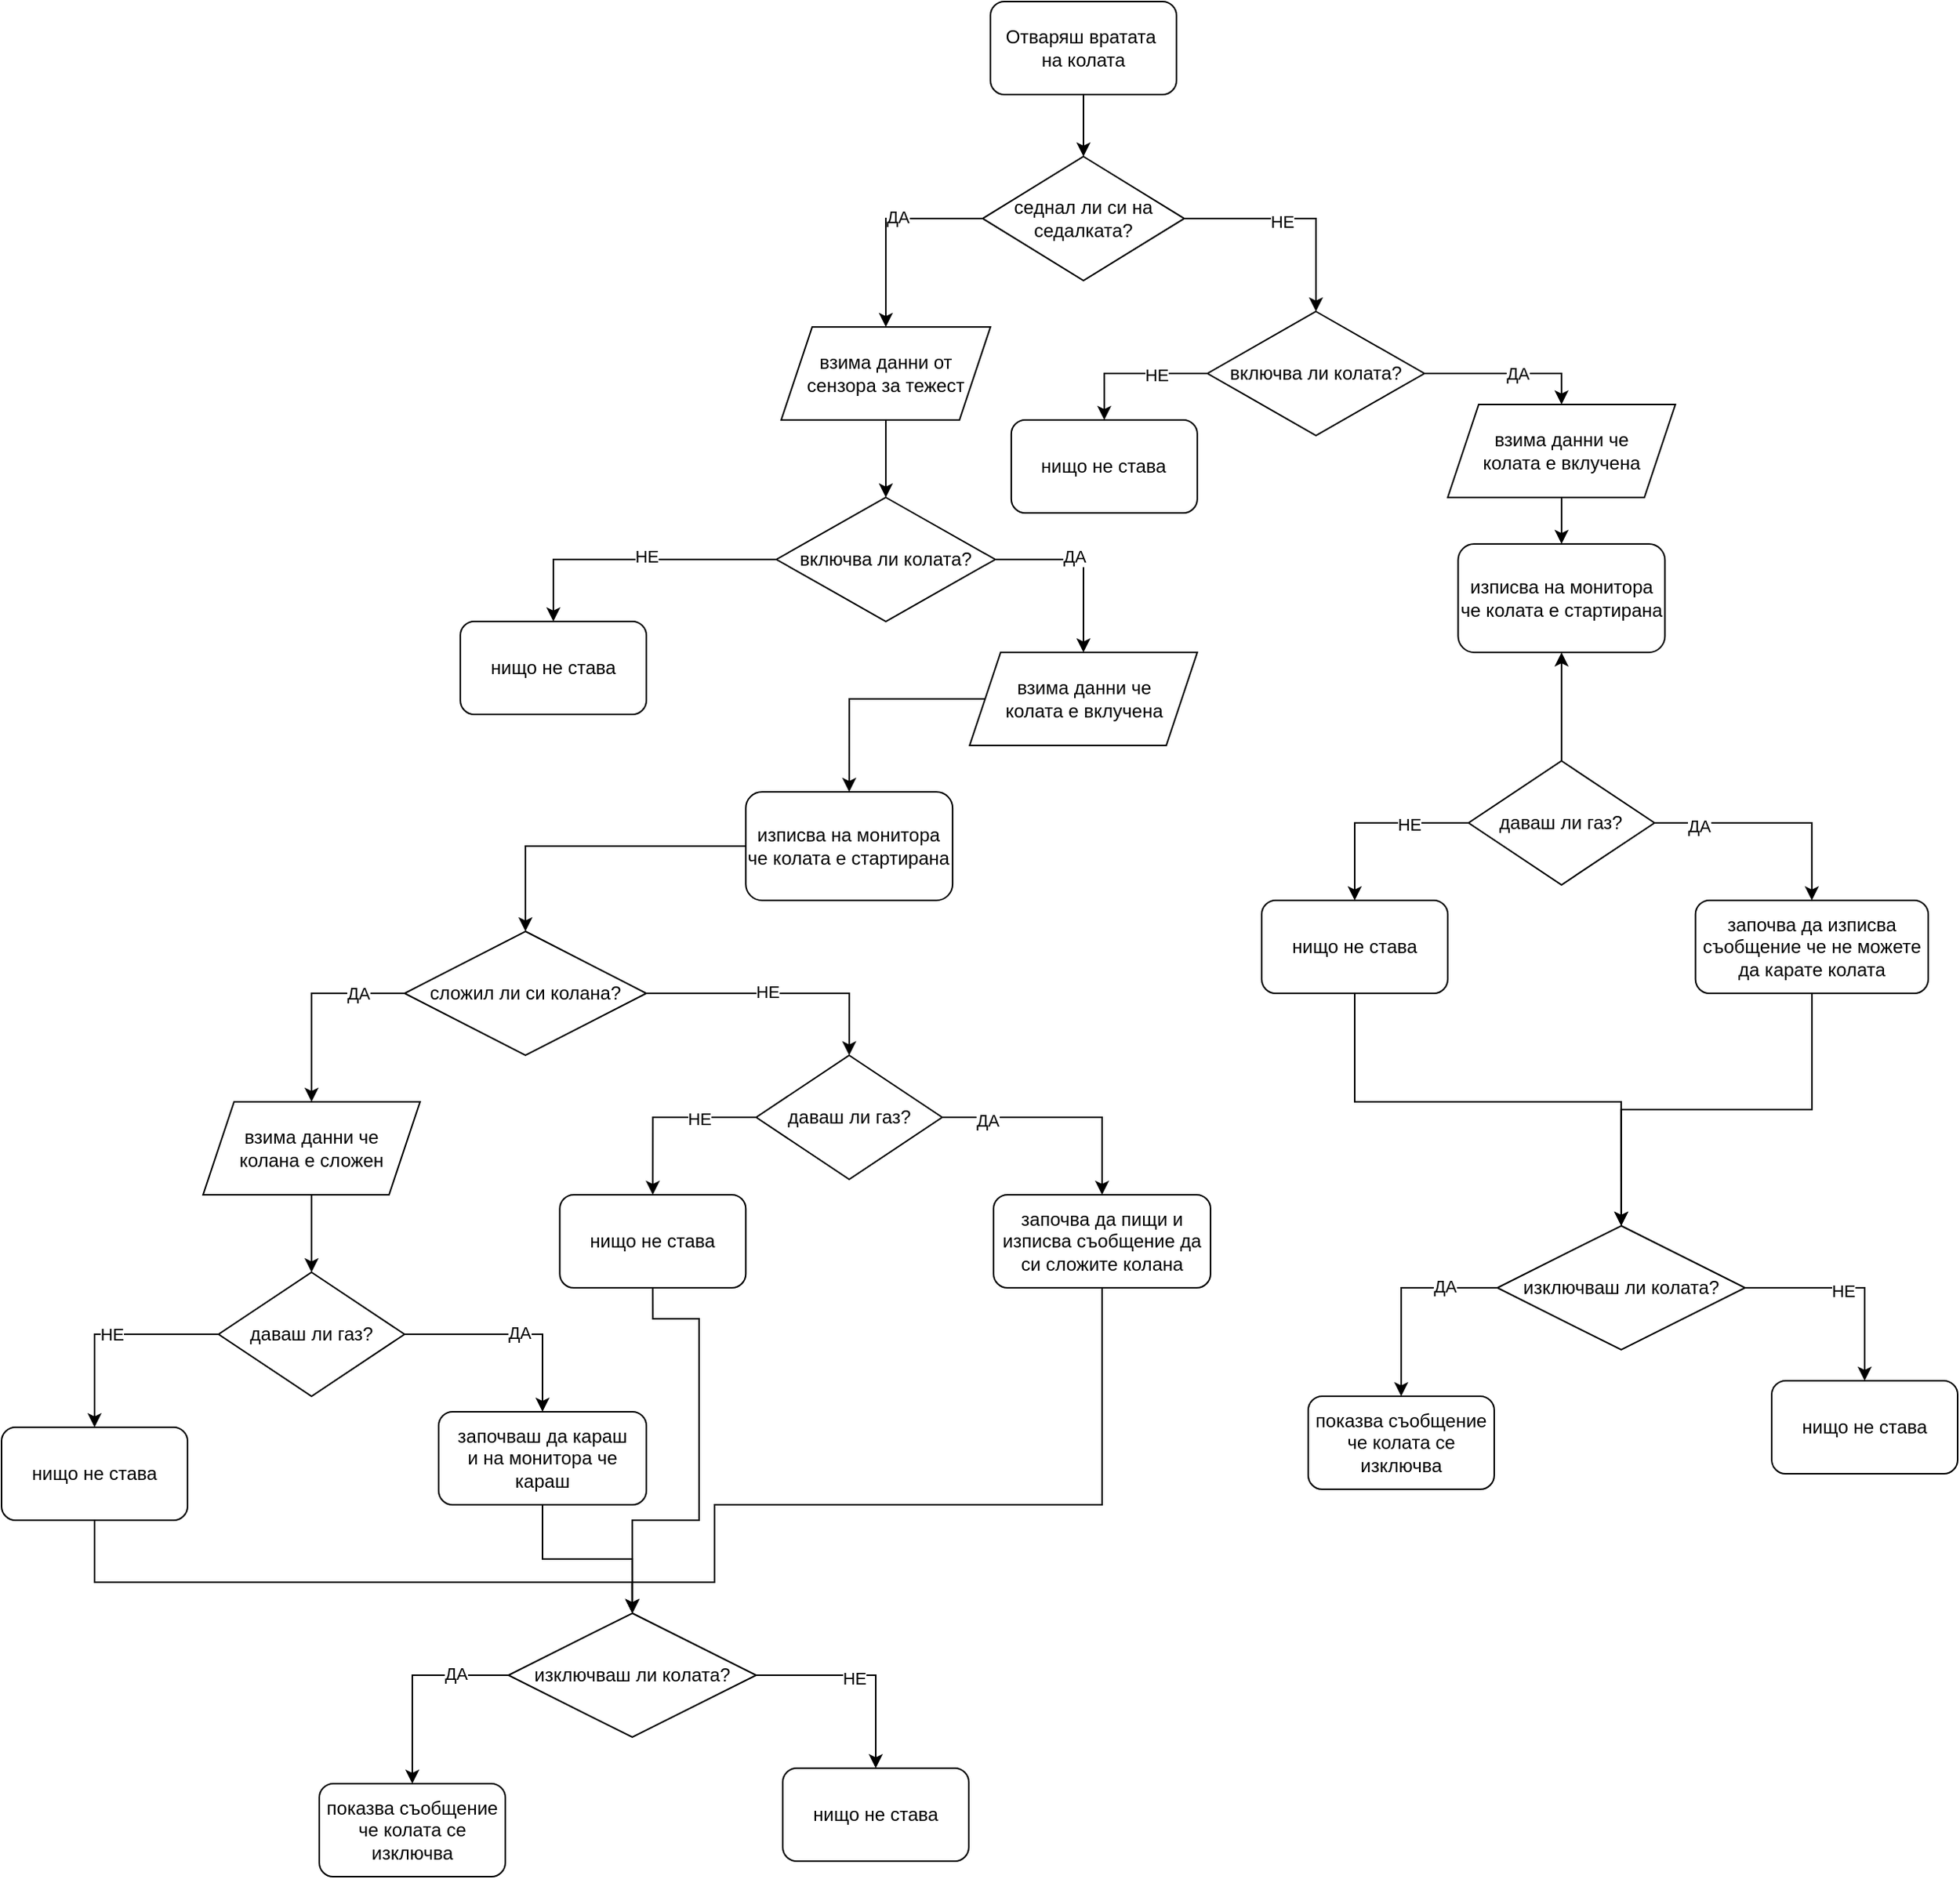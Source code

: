 <mxfile version="26.0.6">
  <diagram name="Страница-1" id="Lo0Y9EfYsdB8P3VsCAGS">
    <mxGraphModel dx="1592" dy="1576" grid="1" gridSize="10" guides="1" tooltips="1" connect="1" arrows="1" fold="1" page="1" pageScale="1" pageWidth="827" pageHeight="1169" math="0" shadow="0">
      <root>
        <mxCell id="0" />
        <mxCell id="1" parent="0" />
        <mxCell id="NH9g11rZEGM5hvD3VpeR-5" value="" style="edgeStyle=orthogonalEdgeStyle;rounded=0;orthogonalLoop=1;jettySize=auto;html=1;" edge="1" parent="1" source="NH9g11rZEGM5hvD3VpeR-2">
          <mxGeometry relative="1" as="geometry">
            <mxPoint x="-105" y="20" as="targetPoint" />
          </mxGeometry>
        </mxCell>
        <mxCell id="NH9g11rZEGM5hvD3VpeR-2" value="Отваряш вратата&amp;nbsp;&lt;div&gt;на колата&lt;/div&gt;" style="rounded=1;whiteSpace=wrap;html=1;" vertex="1" parent="1">
          <mxGeometry x="-165" y="-80" width="120" height="60" as="geometry" />
        </mxCell>
        <mxCell id="NH9g11rZEGM5hvD3VpeR-9" style="edgeStyle=orthogonalEdgeStyle;rounded=0;orthogonalLoop=1;jettySize=auto;html=1;exitX=0;exitY=0.5;exitDx=0;exitDy=0;entryX=0.5;entryY=0;entryDx=0;entryDy=0;" edge="1" parent="1" source="NH9g11rZEGM5hvD3VpeR-6" target="NH9g11rZEGM5hvD3VpeR-8">
          <mxGeometry relative="1" as="geometry" />
        </mxCell>
        <mxCell id="NH9g11rZEGM5hvD3VpeR-12" value="ДА" style="edgeLabel;html=1;align=center;verticalAlign=middle;resizable=0;points=[];" vertex="1" connectable="0" parent="NH9g11rZEGM5hvD3VpeR-9">
          <mxGeometry x="-0.169" y="-1" relative="1" as="geometry">
            <mxPoint as="offset" />
          </mxGeometry>
        </mxCell>
        <mxCell id="NH9g11rZEGM5hvD3VpeR-10" style="edgeStyle=orthogonalEdgeStyle;rounded=0;orthogonalLoop=1;jettySize=auto;html=1;exitX=1;exitY=0.5;exitDx=0;exitDy=0;entryX=0.5;entryY=0;entryDx=0;entryDy=0;" edge="1" parent="1" source="NH9g11rZEGM5hvD3VpeR-6" target="NH9g11rZEGM5hvD3VpeR-15">
          <mxGeometry relative="1" as="geometry">
            <mxPoint x="20" y="130" as="targetPoint" />
          </mxGeometry>
        </mxCell>
        <mxCell id="NH9g11rZEGM5hvD3VpeR-11" value="НЕ" style="edgeLabel;html=1;align=center;verticalAlign=middle;resizable=0;points=[];" vertex="1" connectable="0" parent="NH9g11rZEGM5hvD3VpeR-10">
          <mxGeometry x="-0.139" y="-2" relative="1" as="geometry">
            <mxPoint as="offset" />
          </mxGeometry>
        </mxCell>
        <mxCell id="NH9g11rZEGM5hvD3VpeR-6" value="седнал ли си на седалката?" style="rhombus;whiteSpace=wrap;html=1;" vertex="1" parent="1">
          <mxGeometry x="-170" y="20" width="130" height="80" as="geometry" />
        </mxCell>
        <mxCell id="NH9g11rZEGM5hvD3VpeR-14" style="edgeStyle=orthogonalEdgeStyle;rounded=0;orthogonalLoop=1;jettySize=auto;html=1;exitX=0.5;exitY=1;exitDx=0;exitDy=0;entryX=0.5;entryY=0;entryDx=0;entryDy=0;" edge="1" parent="1" source="NH9g11rZEGM5hvD3VpeR-8" target="NH9g11rZEGM5hvD3VpeR-16">
          <mxGeometry relative="1" as="geometry">
            <mxPoint x="-232.5" y="245" as="targetPoint" />
          </mxGeometry>
        </mxCell>
        <mxCell id="NH9g11rZEGM5hvD3VpeR-8" value="взима данни от сензора за тежест" style="shape=parallelogram;perimeter=parallelogramPerimeter;whiteSpace=wrap;html=1;fixedSize=1;" vertex="1" parent="1">
          <mxGeometry x="-300" y="130" width="135" height="60" as="geometry" />
        </mxCell>
        <mxCell id="NH9g11rZEGM5hvD3VpeR-27" style="edgeStyle=orthogonalEdgeStyle;rounded=0;orthogonalLoop=1;jettySize=auto;html=1;entryX=0.5;entryY=0;entryDx=0;entryDy=0;" edge="1" parent="1" source="NH9g11rZEGM5hvD3VpeR-15" target="NH9g11rZEGM5hvD3VpeR-26">
          <mxGeometry relative="1" as="geometry" />
        </mxCell>
        <mxCell id="NH9g11rZEGM5hvD3VpeR-28" value="НЕ" style="edgeLabel;html=1;align=center;verticalAlign=middle;resizable=0;points=[];" vertex="1" connectable="0" parent="NH9g11rZEGM5hvD3VpeR-27">
          <mxGeometry x="-0.307" y="1" relative="1" as="geometry">
            <mxPoint as="offset" />
          </mxGeometry>
        </mxCell>
        <mxCell id="NH9g11rZEGM5hvD3VpeR-35" style="edgeStyle=orthogonalEdgeStyle;rounded=0;orthogonalLoop=1;jettySize=auto;html=1;entryX=0.5;entryY=0;entryDx=0;entryDy=0;" edge="1" parent="1" source="NH9g11rZEGM5hvD3VpeR-15" target="NH9g11rZEGM5hvD3VpeR-29">
          <mxGeometry relative="1" as="geometry" />
        </mxCell>
        <mxCell id="NH9g11rZEGM5hvD3VpeR-36" value="ДА" style="edgeLabel;html=1;align=center;verticalAlign=middle;resizable=0;points=[];" vertex="1" connectable="0" parent="NH9g11rZEGM5hvD3VpeR-35">
          <mxGeometry x="0.111" relative="1" as="geometry">
            <mxPoint as="offset" />
          </mxGeometry>
        </mxCell>
        <mxCell id="NH9g11rZEGM5hvD3VpeR-15" value="включва ли колата?" style="rhombus;whiteSpace=wrap;html=1;" vertex="1" parent="1">
          <mxGeometry x="-25" y="120" width="140" height="80" as="geometry" />
        </mxCell>
        <mxCell id="NH9g11rZEGM5hvD3VpeR-18" style="edgeStyle=orthogonalEdgeStyle;rounded=0;orthogonalLoop=1;jettySize=auto;html=1;exitX=1;exitY=0.5;exitDx=0;exitDy=0;entryX=0.5;entryY=0;entryDx=0;entryDy=0;" edge="1" parent="1" source="NH9g11rZEGM5hvD3VpeR-16" target="NH9g11rZEGM5hvD3VpeR-23">
          <mxGeometry relative="1" as="geometry">
            <mxPoint x="-101.87" y="390" as="targetPoint" />
          </mxGeometry>
        </mxCell>
        <mxCell id="NH9g11rZEGM5hvD3VpeR-21" value="ДА" style="edgeLabel;html=1;align=center;verticalAlign=middle;resizable=0;points=[];" vertex="1" connectable="0" parent="NH9g11rZEGM5hvD3VpeR-18">
          <mxGeometry x="-0.13" y="2" relative="1" as="geometry">
            <mxPoint as="offset" />
          </mxGeometry>
        </mxCell>
        <mxCell id="NH9g11rZEGM5hvD3VpeR-20" style="edgeStyle=orthogonalEdgeStyle;rounded=0;orthogonalLoop=1;jettySize=auto;html=1;exitX=0;exitY=0.5;exitDx=0;exitDy=0;entryX=0.5;entryY=0;entryDx=0;entryDy=0;" edge="1" parent="1" source="NH9g11rZEGM5hvD3VpeR-16" target="NH9g11rZEGM5hvD3VpeR-19">
          <mxGeometry relative="1" as="geometry" />
        </mxCell>
        <mxCell id="NH9g11rZEGM5hvD3VpeR-22" value="НЕ" style="edgeLabel;html=1;align=center;verticalAlign=middle;resizable=0;points=[];" vertex="1" connectable="0" parent="NH9g11rZEGM5hvD3VpeR-20">
          <mxGeometry x="-0.079" y="-2" relative="1" as="geometry">
            <mxPoint as="offset" />
          </mxGeometry>
        </mxCell>
        <mxCell id="NH9g11rZEGM5hvD3VpeR-16" value="включва ли колата?" style="rhombus;whiteSpace=wrap;html=1;" vertex="1" parent="1">
          <mxGeometry x="-303.12" y="240" width="141.25" height="80" as="geometry" />
        </mxCell>
        <mxCell id="NH9g11rZEGM5hvD3VpeR-19" value="нищо не става" style="rounded=1;whiteSpace=wrap;html=1;" vertex="1" parent="1">
          <mxGeometry x="-507" y="320" width="120" height="60" as="geometry" />
        </mxCell>
        <mxCell id="NH9g11rZEGM5hvD3VpeR-25" style="edgeStyle=orthogonalEdgeStyle;rounded=0;orthogonalLoop=1;jettySize=auto;html=1;entryX=0.5;entryY=0;entryDx=0;entryDy=0;" edge="1" parent="1" source="NH9g11rZEGM5hvD3VpeR-23" target="NH9g11rZEGM5hvD3VpeR-24">
          <mxGeometry relative="1" as="geometry" />
        </mxCell>
        <mxCell id="NH9g11rZEGM5hvD3VpeR-23" value="взима данни че&lt;div&gt;колата е вклучена&lt;/div&gt;" style="shape=parallelogram;perimeter=parallelogramPerimeter;whiteSpace=wrap;html=1;fixedSize=1;" vertex="1" parent="1">
          <mxGeometry x="-178.44" y="340" width="146.87" height="60" as="geometry" />
        </mxCell>
        <mxCell id="NH9g11rZEGM5hvD3VpeR-39" style="edgeStyle=orthogonalEdgeStyle;rounded=0;orthogonalLoop=1;jettySize=auto;html=1;entryX=0.5;entryY=0;entryDx=0;entryDy=0;" edge="1" parent="1" source="NH9g11rZEGM5hvD3VpeR-24" target="NH9g11rZEGM5hvD3VpeR-38">
          <mxGeometry relative="1" as="geometry" />
        </mxCell>
        <mxCell id="NH9g11rZEGM5hvD3VpeR-24" value="изписва на монитора&lt;div&gt;че колата е стартирана&lt;/div&gt;" style="rounded=1;whiteSpace=wrap;html=1;" vertex="1" parent="1">
          <mxGeometry x="-322.85" y="430" width="133.43" height="70" as="geometry" />
        </mxCell>
        <mxCell id="NH9g11rZEGM5hvD3VpeR-26" value="нищо не става" style="rounded=1;whiteSpace=wrap;html=1;" vertex="1" parent="1">
          <mxGeometry x="-151.57" y="190" width="120" height="60" as="geometry" />
        </mxCell>
        <mxCell id="NH9g11rZEGM5hvD3VpeR-37" style="edgeStyle=orthogonalEdgeStyle;rounded=0;orthogonalLoop=1;jettySize=auto;html=1;entryX=0.5;entryY=0;entryDx=0;entryDy=0;" edge="1" parent="1" source="NH9g11rZEGM5hvD3VpeR-29" target="NH9g11rZEGM5hvD3VpeR-30">
          <mxGeometry relative="1" as="geometry" />
        </mxCell>
        <mxCell id="NH9g11rZEGM5hvD3VpeR-29" value="взима данни че&lt;div&gt;колата е вклучена&lt;/div&gt;" style="shape=parallelogram;perimeter=parallelogramPerimeter;whiteSpace=wrap;html=1;fixedSize=1;" vertex="1" parent="1">
          <mxGeometry x="130" y="180" width="146.87" height="60" as="geometry" />
        </mxCell>
        <mxCell id="NH9g11rZEGM5hvD3VpeR-30" value="изписва на монитора&lt;div&gt;че колата е стартирана&lt;/div&gt;" style="rounded=1;whiteSpace=wrap;html=1;" vertex="1" parent="1">
          <mxGeometry x="136.72" y="270" width="133.43" height="70" as="geometry" />
        </mxCell>
        <mxCell id="NH9g11rZEGM5hvD3VpeR-42" style="edgeStyle=orthogonalEdgeStyle;rounded=0;orthogonalLoop=1;jettySize=auto;html=1;exitX=0;exitY=0.5;exitDx=0;exitDy=0;entryX=0.5;entryY=0;entryDx=0;entryDy=0;" edge="1" parent="1" source="NH9g11rZEGM5hvD3VpeR-38" target="NH9g11rZEGM5hvD3VpeR-43">
          <mxGeometry relative="1" as="geometry">
            <mxPoint x="-603" y="620" as="targetPoint" />
          </mxGeometry>
        </mxCell>
        <mxCell id="NH9g11rZEGM5hvD3VpeR-44" value="ДА" style="edgeLabel;html=1;align=center;verticalAlign=middle;resizable=0;points=[];" vertex="1" connectable="0" parent="NH9g11rZEGM5hvD3VpeR-42">
          <mxGeometry x="-0.538" relative="1" as="geometry">
            <mxPoint as="offset" />
          </mxGeometry>
        </mxCell>
        <mxCell id="NH9g11rZEGM5hvD3VpeR-49" style="edgeStyle=orthogonalEdgeStyle;rounded=0;orthogonalLoop=1;jettySize=auto;html=1;entryX=0.5;entryY=0;entryDx=0;entryDy=0;" edge="1" parent="1" source="NH9g11rZEGM5hvD3VpeR-38" target="NH9g11rZEGM5hvD3VpeR-48">
          <mxGeometry relative="1" as="geometry" />
        </mxCell>
        <mxCell id="NH9g11rZEGM5hvD3VpeR-56" value="НЕ" style="edgeLabel;html=1;align=center;verticalAlign=middle;resizable=0;points=[];" vertex="1" connectable="0" parent="NH9g11rZEGM5hvD3VpeR-49">
          <mxGeometry x="-0.089" y="1" relative="1" as="geometry">
            <mxPoint as="offset" />
          </mxGeometry>
        </mxCell>
        <mxCell id="NH9g11rZEGM5hvD3VpeR-38" value="сложил ли си колана?" style="rhombus;whiteSpace=wrap;html=1;" vertex="1" parent="1">
          <mxGeometry x="-543" y="520" width="156" height="80" as="geometry" />
        </mxCell>
        <mxCell id="NH9g11rZEGM5hvD3VpeR-47" style="edgeStyle=orthogonalEdgeStyle;rounded=0;orthogonalLoop=1;jettySize=auto;html=1;entryX=0.5;entryY=0;entryDx=0;entryDy=0;" edge="1" parent="1" source="NH9g11rZEGM5hvD3VpeR-43" target="NH9g11rZEGM5hvD3VpeR-46">
          <mxGeometry relative="1" as="geometry" />
        </mxCell>
        <mxCell id="NH9g11rZEGM5hvD3VpeR-43" value="взима данни че&lt;div&gt;колана е сложен&lt;/div&gt;" style="shape=parallelogram;perimeter=parallelogramPerimeter;whiteSpace=wrap;html=1;fixedSize=1;" vertex="1" parent="1">
          <mxGeometry x="-673" y="630" width="140" height="60" as="geometry" />
        </mxCell>
        <mxCell id="NH9g11rZEGM5hvD3VpeR-60" style="edgeStyle=orthogonalEdgeStyle;rounded=0;orthogonalLoop=1;jettySize=auto;html=1;entryX=0.5;entryY=0;entryDx=0;entryDy=0;" edge="1" parent="1" source="NH9g11rZEGM5hvD3VpeR-46" target="NH9g11rZEGM5hvD3VpeR-59">
          <mxGeometry relative="1" as="geometry" />
        </mxCell>
        <mxCell id="NH9g11rZEGM5hvD3VpeR-64" value="ДА" style="edgeLabel;html=1;align=center;verticalAlign=middle;resizable=0;points=[];" vertex="1" connectable="0" parent="NH9g11rZEGM5hvD3VpeR-60">
          <mxGeometry x="0.059" y="1" relative="1" as="geometry">
            <mxPoint as="offset" />
          </mxGeometry>
        </mxCell>
        <mxCell id="NH9g11rZEGM5hvD3VpeR-62" style="edgeStyle=orthogonalEdgeStyle;rounded=0;orthogonalLoop=1;jettySize=auto;html=1;entryX=0.5;entryY=0;entryDx=0;entryDy=0;" edge="1" parent="1" source="NH9g11rZEGM5hvD3VpeR-46" target="NH9g11rZEGM5hvD3VpeR-61">
          <mxGeometry relative="1" as="geometry" />
        </mxCell>
        <mxCell id="NH9g11rZEGM5hvD3VpeR-63" value="НЕ" style="edgeLabel;html=1;align=center;verticalAlign=middle;resizable=0;points=[];" vertex="1" connectable="0" parent="NH9g11rZEGM5hvD3VpeR-62">
          <mxGeometry x="-0.009" relative="1" as="geometry">
            <mxPoint as="offset" />
          </mxGeometry>
        </mxCell>
        <mxCell id="NH9g11rZEGM5hvD3VpeR-46" value="даваш ли газ?" style="rhombus;whiteSpace=wrap;html=1;" vertex="1" parent="1">
          <mxGeometry x="-663" y="740" width="120" height="80" as="geometry" />
        </mxCell>
        <mxCell id="NH9g11rZEGM5hvD3VpeR-53" style="edgeStyle=orthogonalEdgeStyle;rounded=0;orthogonalLoop=1;jettySize=auto;html=1;entryX=0.5;entryY=0;entryDx=0;entryDy=0;" edge="1" parent="1" source="NH9g11rZEGM5hvD3VpeR-48" target="NH9g11rZEGM5hvD3VpeR-52">
          <mxGeometry relative="1" as="geometry" />
        </mxCell>
        <mxCell id="NH9g11rZEGM5hvD3VpeR-54" value="НЕ" style="edgeLabel;html=1;align=center;verticalAlign=middle;resizable=0;points=[];" vertex="1" connectable="0" parent="NH9g11rZEGM5hvD3VpeR-53">
          <mxGeometry x="-0.365" y="1" relative="1" as="geometry">
            <mxPoint as="offset" />
          </mxGeometry>
        </mxCell>
        <mxCell id="NH9g11rZEGM5hvD3VpeR-55" style="edgeStyle=orthogonalEdgeStyle;rounded=0;orthogonalLoop=1;jettySize=auto;html=1;entryX=0.5;entryY=0;entryDx=0;entryDy=0;" edge="1" parent="1" source="NH9g11rZEGM5hvD3VpeR-48" target="NH9g11rZEGM5hvD3VpeR-51">
          <mxGeometry relative="1" as="geometry" />
        </mxCell>
        <mxCell id="NH9g11rZEGM5hvD3VpeR-57" value="ДА" style="edgeLabel;html=1;align=center;verticalAlign=middle;resizable=0;points=[];" vertex="1" connectable="0" parent="NH9g11rZEGM5hvD3VpeR-55">
          <mxGeometry x="-0.621" y="-2" relative="1" as="geometry">
            <mxPoint as="offset" />
          </mxGeometry>
        </mxCell>
        <mxCell id="NH9g11rZEGM5hvD3VpeR-48" value="даваш ли газ?" style="rhombus;whiteSpace=wrap;html=1;" vertex="1" parent="1">
          <mxGeometry x="-316.13" y="600" width="120" height="80" as="geometry" />
        </mxCell>
        <mxCell id="NH9g11rZEGM5hvD3VpeR-70" style="edgeStyle=orthogonalEdgeStyle;rounded=0;orthogonalLoop=1;jettySize=auto;html=1;entryX=0.5;entryY=0;entryDx=0;entryDy=0;" edge="1" parent="1" source="NH9g11rZEGM5hvD3VpeR-51" target="NH9g11rZEGM5hvD3VpeR-66">
          <mxGeometry relative="1" as="geometry">
            <Array as="points">
              <mxPoint x="-93" y="890" />
              <mxPoint x="-343" y="890" />
              <mxPoint x="-343" y="940" />
              <mxPoint x="-396" y="940" />
            </Array>
          </mxGeometry>
        </mxCell>
        <mxCell id="NH9g11rZEGM5hvD3VpeR-51" value="започва да пищи и изписва съобщение да си сложите колана" style="rounded=1;whiteSpace=wrap;html=1;" vertex="1" parent="1">
          <mxGeometry x="-163" y="690" width="140" height="60" as="geometry" />
        </mxCell>
        <mxCell id="NH9g11rZEGM5hvD3VpeR-71" style="edgeStyle=orthogonalEdgeStyle;rounded=0;orthogonalLoop=1;jettySize=auto;html=1;entryX=0.5;entryY=0;entryDx=0;entryDy=0;exitX=0.5;exitY=1;exitDx=0;exitDy=0;" edge="1" parent="1" source="NH9g11rZEGM5hvD3VpeR-52" target="NH9g11rZEGM5hvD3VpeR-66">
          <mxGeometry relative="1" as="geometry">
            <Array as="points">
              <mxPoint x="-383" y="770" />
              <mxPoint x="-353" y="770" />
              <mxPoint x="-353" y="900" />
              <mxPoint x="-396" y="900" />
            </Array>
          </mxGeometry>
        </mxCell>
        <mxCell id="NH9g11rZEGM5hvD3VpeR-52" value="нищо не става" style="rounded=1;whiteSpace=wrap;html=1;" vertex="1" parent="1">
          <mxGeometry x="-442.85" y="690" width="120" height="60" as="geometry" />
        </mxCell>
        <mxCell id="NH9g11rZEGM5hvD3VpeR-69" style="edgeStyle=orthogonalEdgeStyle;rounded=0;orthogonalLoop=1;jettySize=auto;html=1;entryX=0.5;entryY=0;entryDx=0;entryDy=0;" edge="1" parent="1" source="NH9g11rZEGM5hvD3VpeR-59" target="NH9g11rZEGM5hvD3VpeR-66">
          <mxGeometry relative="1" as="geometry" />
        </mxCell>
        <mxCell id="NH9g11rZEGM5hvD3VpeR-59" value="започваш да караш&lt;div&gt;и на монитора че караш&lt;/div&gt;" style="rounded=1;whiteSpace=wrap;html=1;" vertex="1" parent="1">
          <mxGeometry x="-521" y="830" width="134" height="60" as="geometry" />
        </mxCell>
        <mxCell id="NH9g11rZEGM5hvD3VpeR-67" style="edgeStyle=orthogonalEdgeStyle;rounded=0;orthogonalLoop=1;jettySize=auto;html=1;entryX=0.5;entryY=0;entryDx=0;entryDy=0;" edge="1" parent="1" source="NH9g11rZEGM5hvD3VpeR-61" target="NH9g11rZEGM5hvD3VpeR-66">
          <mxGeometry relative="1" as="geometry">
            <Array as="points">
              <mxPoint x="-743" y="940" />
              <mxPoint x="-396" y="940" />
            </Array>
          </mxGeometry>
        </mxCell>
        <mxCell id="NH9g11rZEGM5hvD3VpeR-61" value="нищо не става" style="rounded=1;whiteSpace=wrap;html=1;" vertex="1" parent="1">
          <mxGeometry x="-803" y="840" width="120" height="60" as="geometry" />
        </mxCell>
        <mxCell id="NH9g11rZEGM5hvD3VpeR-74" style="edgeStyle=orthogonalEdgeStyle;rounded=0;orthogonalLoop=1;jettySize=auto;html=1;entryX=0.5;entryY=0;entryDx=0;entryDy=0;" edge="1" parent="1" source="NH9g11rZEGM5hvD3VpeR-66" target="NH9g11rZEGM5hvD3VpeR-73">
          <mxGeometry relative="1" as="geometry" />
        </mxCell>
        <mxCell id="NH9g11rZEGM5hvD3VpeR-77" value="ДА" style="edgeLabel;html=1;align=center;verticalAlign=middle;resizable=0;points=[];" vertex="1" connectable="0" parent="NH9g11rZEGM5hvD3VpeR-74">
          <mxGeometry x="-0.48" y="-1" relative="1" as="geometry">
            <mxPoint as="offset" />
          </mxGeometry>
        </mxCell>
        <mxCell id="NH9g11rZEGM5hvD3VpeR-75" style="edgeStyle=orthogonalEdgeStyle;rounded=0;orthogonalLoop=1;jettySize=auto;html=1;entryX=0.5;entryY=0;entryDx=0;entryDy=0;" edge="1" parent="1" source="NH9g11rZEGM5hvD3VpeR-66" target="NH9g11rZEGM5hvD3VpeR-72">
          <mxGeometry relative="1" as="geometry" />
        </mxCell>
        <mxCell id="NH9g11rZEGM5hvD3VpeR-76" value="НЕ" style="edgeLabel;html=1;align=center;verticalAlign=middle;resizable=0;points=[];" vertex="1" connectable="0" parent="NH9g11rZEGM5hvD3VpeR-75">
          <mxGeometry x="-0.091" y="-2" relative="1" as="geometry">
            <mxPoint as="offset" />
          </mxGeometry>
        </mxCell>
        <mxCell id="NH9g11rZEGM5hvD3VpeR-66" value="изключваш ли колата?" style="rhombus;whiteSpace=wrap;html=1;" vertex="1" parent="1">
          <mxGeometry x="-475.98" y="960" width="159.85" height="80" as="geometry" />
        </mxCell>
        <mxCell id="NH9g11rZEGM5hvD3VpeR-72" value="нищо не става" style="rounded=1;whiteSpace=wrap;html=1;" vertex="1" parent="1">
          <mxGeometry x="-299" y="1060" width="120" height="60" as="geometry" />
        </mxCell>
        <mxCell id="NH9g11rZEGM5hvD3VpeR-73" value="показва съобщение че колата се изключва" style="rounded=1;whiteSpace=wrap;html=1;" vertex="1" parent="1">
          <mxGeometry x="-598" y="1070" width="120" height="60" as="geometry" />
        </mxCell>
        <mxCell id="NH9g11rZEGM5hvD3VpeR-78" style="edgeStyle=orthogonalEdgeStyle;rounded=0;orthogonalLoop=1;jettySize=auto;html=1;entryX=0.5;entryY=0;entryDx=0;entryDy=0;" edge="1" parent="1" source="NH9g11rZEGM5hvD3VpeR-82" target="NH9g11rZEGM5hvD3VpeR-84">
          <mxGeometry relative="1" as="geometry" />
        </mxCell>
        <mxCell id="NH9g11rZEGM5hvD3VpeR-79" value="НЕ" style="edgeLabel;html=1;align=center;verticalAlign=middle;resizable=0;points=[];" vertex="1" connectable="0" parent="NH9g11rZEGM5hvD3VpeR-78">
          <mxGeometry x="-0.365" y="1" relative="1" as="geometry">
            <mxPoint as="offset" />
          </mxGeometry>
        </mxCell>
        <mxCell id="NH9g11rZEGM5hvD3VpeR-80" style="edgeStyle=orthogonalEdgeStyle;rounded=0;orthogonalLoop=1;jettySize=auto;html=1;entryX=0.5;entryY=0;entryDx=0;entryDy=0;" edge="1" parent="1" source="NH9g11rZEGM5hvD3VpeR-82" target="NH9g11rZEGM5hvD3VpeR-83">
          <mxGeometry relative="1" as="geometry" />
        </mxCell>
        <mxCell id="NH9g11rZEGM5hvD3VpeR-81" value="ДА" style="edgeLabel;html=1;align=center;verticalAlign=middle;resizable=0;points=[];" vertex="1" connectable="0" parent="NH9g11rZEGM5hvD3VpeR-80">
          <mxGeometry x="-0.621" y="-2" relative="1" as="geometry">
            <mxPoint as="offset" />
          </mxGeometry>
        </mxCell>
        <mxCell id="NH9g11rZEGM5hvD3VpeR-85" style="edgeStyle=orthogonalEdgeStyle;rounded=0;orthogonalLoop=1;jettySize=auto;html=1;entryX=0.5;entryY=1;entryDx=0;entryDy=0;" edge="1" parent="1" source="NH9g11rZEGM5hvD3VpeR-82" target="NH9g11rZEGM5hvD3VpeR-30">
          <mxGeometry relative="1" as="geometry" />
        </mxCell>
        <mxCell id="NH9g11rZEGM5hvD3VpeR-82" value="даваш ли газ?" style="rhombus;whiteSpace=wrap;html=1;" vertex="1" parent="1">
          <mxGeometry x="143.43" y="410" width="120" height="80" as="geometry" />
        </mxCell>
        <mxCell id="NH9g11rZEGM5hvD3VpeR-100" style="edgeStyle=orthogonalEdgeStyle;rounded=0;orthogonalLoop=1;jettySize=auto;html=1;entryX=0.5;entryY=0;entryDx=0;entryDy=0;" edge="1" parent="1" source="NH9g11rZEGM5hvD3VpeR-83" target="NH9g11rZEGM5hvD3VpeR-96">
          <mxGeometry relative="1" as="geometry" />
        </mxCell>
        <mxCell id="NH9g11rZEGM5hvD3VpeR-83" value="започва да изписва съобщение че не можете да карате колата" style="rounded=1;whiteSpace=wrap;html=1;" vertex="1" parent="1">
          <mxGeometry x="289.85" y="500" width="150.15" height="60" as="geometry" />
        </mxCell>
        <mxCell id="NH9g11rZEGM5hvD3VpeR-99" style="edgeStyle=orthogonalEdgeStyle;rounded=0;orthogonalLoop=1;jettySize=auto;html=1;entryX=0.5;entryY=0;entryDx=0;entryDy=0;" edge="1" parent="1" source="NH9g11rZEGM5hvD3VpeR-84" target="NH9g11rZEGM5hvD3VpeR-96">
          <mxGeometry relative="1" as="geometry">
            <Array as="points">
              <mxPoint x="70" y="630" />
              <mxPoint x="242" y="630" />
            </Array>
          </mxGeometry>
        </mxCell>
        <mxCell id="NH9g11rZEGM5hvD3VpeR-84" value="нищо не става" style="rounded=1;whiteSpace=wrap;html=1;" vertex="1" parent="1">
          <mxGeometry x="10" y="500" width="120" height="60" as="geometry" />
        </mxCell>
        <mxCell id="NH9g11rZEGM5hvD3VpeR-92" style="edgeStyle=orthogonalEdgeStyle;rounded=0;orthogonalLoop=1;jettySize=auto;html=1;entryX=0.5;entryY=0;entryDx=0;entryDy=0;" edge="1" parent="1" source="NH9g11rZEGM5hvD3VpeR-96" target="NH9g11rZEGM5hvD3VpeR-98">
          <mxGeometry relative="1" as="geometry" />
        </mxCell>
        <mxCell id="NH9g11rZEGM5hvD3VpeR-93" value="ДА" style="edgeLabel;html=1;align=center;verticalAlign=middle;resizable=0;points=[];" vertex="1" connectable="0" parent="NH9g11rZEGM5hvD3VpeR-92">
          <mxGeometry x="-0.48" y="-1" relative="1" as="geometry">
            <mxPoint as="offset" />
          </mxGeometry>
        </mxCell>
        <mxCell id="NH9g11rZEGM5hvD3VpeR-94" style="edgeStyle=orthogonalEdgeStyle;rounded=0;orthogonalLoop=1;jettySize=auto;html=1;entryX=0.5;entryY=0;entryDx=0;entryDy=0;" edge="1" parent="1" source="NH9g11rZEGM5hvD3VpeR-96" target="NH9g11rZEGM5hvD3VpeR-97">
          <mxGeometry relative="1" as="geometry" />
        </mxCell>
        <mxCell id="NH9g11rZEGM5hvD3VpeR-95" value="НЕ" style="edgeLabel;html=1;align=center;verticalAlign=middle;resizable=0;points=[];" vertex="1" connectable="0" parent="NH9g11rZEGM5hvD3VpeR-94">
          <mxGeometry x="-0.091" y="-2" relative="1" as="geometry">
            <mxPoint as="offset" />
          </mxGeometry>
        </mxCell>
        <mxCell id="NH9g11rZEGM5hvD3VpeR-96" value="изключваш ли колата?" style="rhombus;whiteSpace=wrap;html=1;" vertex="1" parent="1">
          <mxGeometry x="162.02" y="710" width="159.85" height="80" as="geometry" />
        </mxCell>
        <mxCell id="NH9g11rZEGM5hvD3VpeR-97" value="нищо не става" style="rounded=1;whiteSpace=wrap;html=1;" vertex="1" parent="1">
          <mxGeometry x="339" y="810" width="120" height="60" as="geometry" />
        </mxCell>
        <mxCell id="NH9g11rZEGM5hvD3VpeR-98" value="показва съобщение че колата се изключва" style="rounded=1;whiteSpace=wrap;html=1;" vertex="1" parent="1">
          <mxGeometry x="40" y="820" width="120" height="60" as="geometry" />
        </mxCell>
      </root>
    </mxGraphModel>
  </diagram>
</mxfile>
